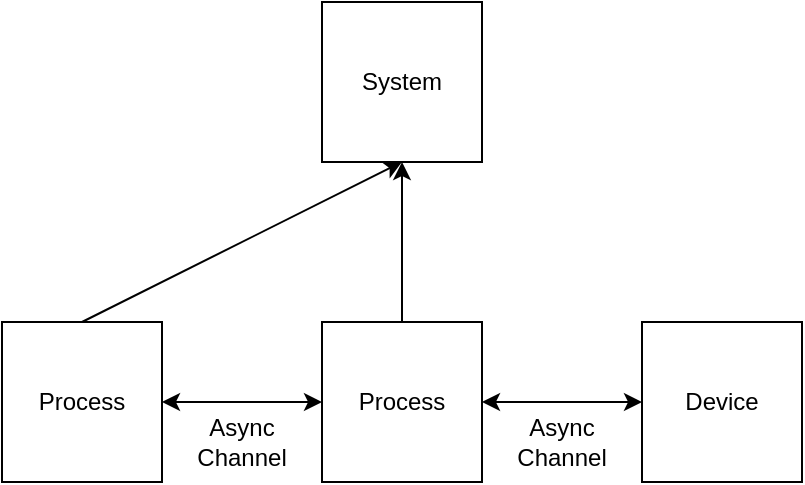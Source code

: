 <mxfile version="14.8.0" type="device"><diagram id="C5RBs43oDa-KdzZeNtuy" name="Page-1"><mxGraphModel dx="884" dy="579" grid="1" gridSize="10" guides="1" tooltips="1" connect="1" arrows="1" fold="1" page="1" pageScale="1" pageWidth="827" pageHeight="1169" math="0" shadow="0"><root><mxCell id="WIyWlLk6GJQsqaUBKTNV-0"/><mxCell id="WIyWlLk6GJQsqaUBKTNV-1" parent="WIyWlLk6GJQsqaUBKTNV-0"/><mxCell id="elY6dF5Dekv2TAO9RDk6-0" value="" style="whiteSpace=wrap;html=1;aspect=fixed;" parent="WIyWlLk6GJQsqaUBKTNV-1" vertex="1"><mxGeometry x="240" y="40" width="80" height="80" as="geometry"/></mxCell><mxCell id="elY6dF5Dekv2TAO9RDk6-1" value="" style="whiteSpace=wrap;html=1;aspect=fixed;" parent="WIyWlLk6GJQsqaUBKTNV-1" vertex="1"><mxGeometry x="400" y="200" width="80" height="80" as="geometry"/></mxCell><mxCell id="elY6dF5Dekv2TAO9RDk6-2" value="" style="whiteSpace=wrap;html=1;aspect=fixed;" parent="WIyWlLk6GJQsqaUBKTNV-1" vertex="1"><mxGeometry x="240" y="200" width="80" height="80" as="geometry"/></mxCell><mxCell id="elY6dF5Dekv2TAO9RDk6-3" value="" style="whiteSpace=wrap;html=1;aspect=fixed;" parent="WIyWlLk6GJQsqaUBKTNV-1" vertex="1"><mxGeometry x="80" y="200" width="80" height="80" as="geometry"/></mxCell><mxCell id="elY6dF5Dekv2TAO9RDk6-4" value="" style="endArrow=classic;startArrow=classic;html=1;exitX=1;exitY=0.5;exitDx=0;exitDy=0;entryX=0;entryY=0.5;entryDx=0;entryDy=0;" parent="WIyWlLk6GJQsqaUBKTNV-1" source="elY6dF5Dekv2TAO9RDk6-3" target="elY6dF5Dekv2TAO9RDk6-2" edge="1"><mxGeometry width="50" height="50" relative="1" as="geometry"><mxPoint x="340" y="310" as="sourcePoint"/><mxPoint x="390" y="260" as="targetPoint"/></mxGeometry></mxCell><mxCell id="elY6dF5Dekv2TAO9RDk6-5" value="" style="endArrow=classic;startArrow=classic;html=1;entryX=0;entryY=0.5;entryDx=0;entryDy=0;exitX=1;exitY=0.5;exitDx=0;exitDy=0;" parent="WIyWlLk6GJQsqaUBKTNV-1" source="elY6dF5Dekv2TAO9RDk6-2" target="elY6dF5Dekv2TAO9RDk6-1" edge="1"><mxGeometry width="50" height="50" relative="1" as="geometry"><mxPoint x="340" y="310" as="sourcePoint"/><mxPoint x="390" y="260" as="targetPoint"/></mxGeometry></mxCell><mxCell id="elY6dF5Dekv2TAO9RDk6-6" value="System" style="text;html=1;strokeColor=none;fillColor=none;align=center;verticalAlign=middle;whiteSpace=wrap;rounded=0;" parent="WIyWlLk6GJQsqaUBKTNV-1" vertex="1"><mxGeometry x="260" y="70" width="40" height="20" as="geometry"/></mxCell><mxCell id="elY6dF5Dekv2TAO9RDk6-7" value="Process" style="text;html=1;strokeColor=none;fillColor=none;align=center;verticalAlign=middle;whiteSpace=wrap;rounded=0;" parent="WIyWlLk6GJQsqaUBKTNV-1" vertex="1"><mxGeometry x="100" y="230" width="40" height="20" as="geometry"/></mxCell><mxCell id="elY6dF5Dekv2TAO9RDk6-9" value="Process" style="text;html=1;strokeColor=none;fillColor=none;align=center;verticalAlign=middle;whiteSpace=wrap;rounded=0;" parent="WIyWlLk6GJQsqaUBKTNV-1" vertex="1"><mxGeometry x="260" y="230" width="40" height="20" as="geometry"/></mxCell><mxCell id="elY6dF5Dekv2TAO9RDk6-14" value="Device" style="text;html=1;strokeColor=none;fillColor=none;align=center;verticalAlign=middle;whiteSpace=wrap;rounded=0;" parent="WIyWlLk6GJQsqaUBKTNV-1" vertex="1"><mxGeometry x="420" y="230" width="40" height="20" as="geometry"/></mxCell><mxCell id="elY6dF5Dekv2TAO9RDk6-15" value="Async Channel" style="text;html=1;strokeColor=none;fillColor=none;align=center;verticalAlign=middle;whiteSpace=wrap;rounded=0;" parent="WIyWlLk6GJQsqaUBKTNV-1" vertex="1"><mxGeometry x="180" y="250" width="40" height="20" as="geometry"/></mxCell><mxCell id="elY6dF5Dekv2TAO9RDk6-16" value="Async Channel" style="text;html=1;strokeColor=none;fillColor=none;align=center;verticalAlign=middle;whiteSpace=wrap;rounded=0;" parent="WIyWlLk6GJQsqaUBKTNV-1" vertex="1"><mxGeometry x="340" y="250" width="40" height="20" as="geometry"/></mxCell><mxCell id="elY6dF5Dekv2TAO9RDk6-17" value="" style="endArrow=classic;html=1;entryX=0.5;entryY=1;entryDx=0;entryDy=0;" parent="WIyWlLk6GJQsqaUBKTNV-1" target="elY6dF5Dekv2TAO9RDk6-0" edge="1"><mxGeometry width="50" height="50" relative="1" as="geometry"><mxPoint x="120" y="200" as="sourcePoint"/><mxPoint x="170" y="150" as="targetPoint"/></mxGeometry></mxCell><mxCell id="elY6dF5Dekv2TAO9RDk6-18" value="" style="endArrow=classic;html=1;entryX=0.5;entryY=1;entryDx=0;entryDy=0;" parent="WIyWlLk6GJQsqaUBKTNV-1" target="elY6dF5Dekv2TAO9RDk6-0" edge="1"><mxGeometry width="50" height="50" relative="1" as="geometry"><mxPoint x="280" y="200" as="sourcePoint"/><mxPoint x="330" y="150" as="targetPoint"/></mxGeometry></mxCell></root></mxGraphModel></diagram></mxfile>